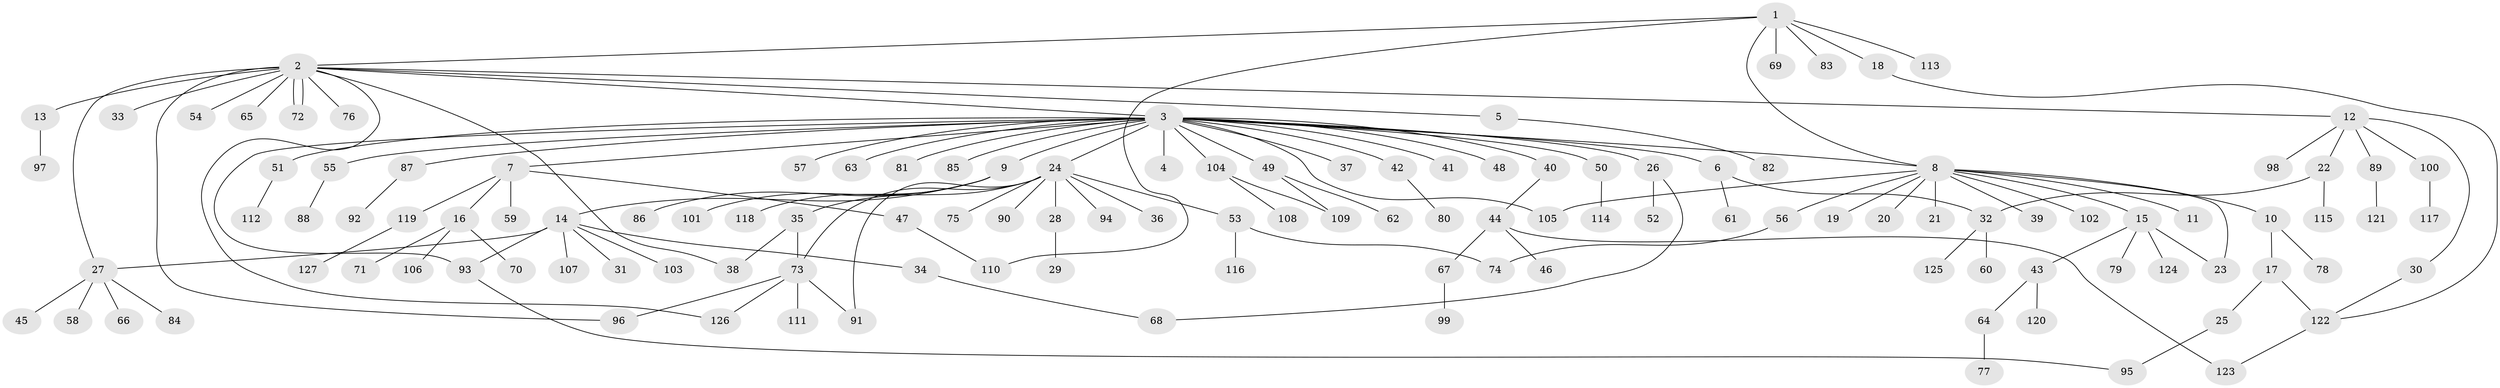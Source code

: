 // Generated by graph-tools (version 1.1) at 2025/01/03/09/25 03:01:50]
// undirected, 127 vertices, 146 edges
graph export_dot {
graph [start="1"]
  node [color=gray90,style=filled];
  1;
  2;
  3;
  4;
  5;
  6;
  7;
  8;
  9;
  10;
  11;
  12;
  13;
  14;
  15;
  16;
  17;
  18;
  19;
  20;
  21;
  22;
  23;
  24;
  25;
  26;
  27;
  28;
  29;
  30;
  31;
  32;
  33;
  34;
  35;
  36;
  37;
  38;
  39;
  40;
  41;
  42;
  43;
  44;
  45;
  46;
  47;
  48;
  49;
  50;
  51;
  52;
  53;
  54;
  55;
  56;
  57;
  58;
  59;
  60;
  61;
  62;
  63;
  64;
  65;
  66;
  67;
  68;
  69;
  70;
  71;
  72;
  73;
  74;
  75;
  76;
  77;
  78;
  79;
  80;
  81;
  82;
  83;
  84;
  85;
  86;
  87;
  88;
  89;
  90;
  91;
  92;
  93;
  94;
  95;
  96;
  97;
  98;
  99;
  100;
  101;
  102;
  103;
  104;
  105;
  106;
  107;
  108;
  109;
  110;
  111;
  112;
  113;
  114;
  115;
  116;
  117;
  118;
  119;
  120;
  121;
  122;
  123;
  124;
  125;
  126;
  127;
  1 -- 2;
  1 -- 8;
  1 -- 18;
  1 -- 69;
  1 -- 83;
  1 -- 110;
  1 -- 113;
  2 -- 3;
  2 -- 5;
  2 -- 12;
  2 -- 13;
  2 -- 27;
  2 -- 33;
  2 -- 38;
  2 -- 54;
  2 -- 65;
  2 -- 72;
  2 -- 72;
  2 -- 76;
  2 -- 96;
  2 -- 126;
  3 -- 4;
  3 -- 6;
  3 -- 7;
  3 -- 8;
  3 -- 9;
  3 -- 24;
  3 -- 26;
  3 -- 37;
  3 -- 40;
  3 -- 41;
  3 -- 42;
  3 -- 48;
  3 -- 49;
  3 -- 50;
  3 -- 51;
  3 -- 55;
  3 -- 57;
  3 -- 63;
  3 -- 81;
  3 -- 85;
  3 -- 87;
  3 -- 93;
  3 -- 104;
  3 -- 105;
  5 -- 82;
  6 -- 32;
  6 -- 61;
  7 -- 16;
  7 -- 47;
  7 -- 59;
  7 -- 119;
  8 -- 10;
  8 -- 11;
  8 -- 15;
  8 -- 19;
  8 -- 20;
  8 -- 21;
  8 -- 23;
  8 -- 39;
  8 -- 56;
  8 -- 102;
  8 -- 105;
  9 -- 14;
  9 -- 86;
  9 -- 101;
  9 -- 118;
  10 -- 17;
  10 -- 78;
  12 -- 22;
  12 -- 30;
  12 -- 89;
  12 -- 98;
  12 -- 100;
  13 -- 97;
  14 -- 27;
  14 -- 31;
  14 -- 34;
  14 -- 93;
  14 -- 103;
  14 -- 107;
  15 -- 23;
  15 -- 43;
  15 -- 79;
  15 -- 124;
  16 -- 70;
  16 -- 71;
  16 -- 106;
  17 -- 25;
  17 -- 122;
  18 -- 122;
  22 -- 32;
  22 -- 115;
  24 -- 28;
  24 -- 35;
  24 -- 36;
  24 -- 53;
  24 -- 73;
  24 -- 75;
  24 -- 90;
  24 -- 91;
  24 -- 94;
  25 -- 95;
  26 -- 52;
  26 -- 68;
  27 -- 45;
  27 -- 58;
  27 -- 66;
  27 -- 84;
  28 -- 29;
  30 -- 122;
  32 -- 60;
  32 -- 125;
  34 -- 68;
  35 -- 38;
  35 -- 73;
  40 -- 44;
  42 -- 80;
  43 -- 64;
  43 -- 120;
  44 -- 46;
  44 -- 67;
  44 -- 123;
  47 -- 110;
  49 -- 62;
  49 -- 109;
  50 -- 114;
  51 -- 112;
  53 -- 74;
  53 -- 116;
  55 -- 88;
  56 -- 74;
  64 -- 77;
  67 -- 99;
  73 -- 91;
  73 -- 96;
  73 -- 111;
  73 -- 126;
  87 -- 92;
  89 -- 121;
  93 -- 95;
  100 -- 117;
  104 -- 108;
  104 -- 109;
  119 -- 127;
  122 -- 123;
}
